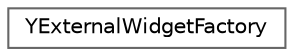digraph "Graphical Class Hierarchy"
{
 // LATEX_PDF_SIZE
  bgcolor="transparent";
  edge [fontname=Helvetica,fontsize=10,labelfontname=Helvetica,labelfontsize=10];
  node [fontname=Helvetica,fontsize=10,shape=box,height=0.2,width=0.4];
  rankdir="LR";
  Node0 [id="Node000000",label="YExternalWidgetFactory",height=0.2,width=0.4,color="grey40", fillcolor="white", style="filled",URL="$classYExternalWidgetFactory.html",tooltip=" "];
}
